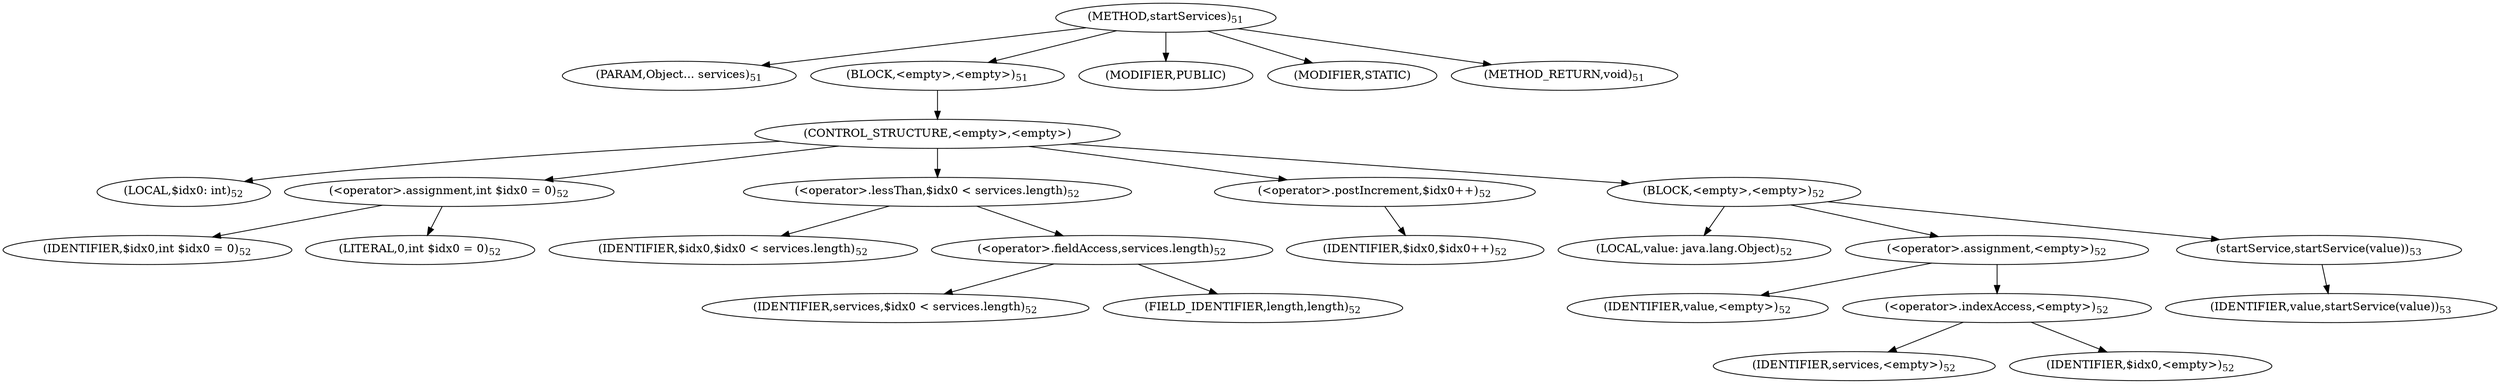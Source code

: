 digraph "startServices" {  
"54" [label = <(METHOD,startServices)<SUB>51</SUB>> ]
"55" [label = <(PARAM,Object... services)<SUB>51</SUB>> ]
"56" [label = <(BLOCK,&lt;empty&gt;,&lt;empty&gt;)<SUB>51</SUB>> ]
"57" [label = <(CONTROL_STRUCTURE,&lt;empty&gt;,&lt;empty&gt;)> ]
"58" [label = <(LOCAL,$idx0: int)<SUB>52</SUB>> ]
"59" [label = <(&lt;operator&gt;.assignment,int $idx0 = 0)<SUB>52</SUB>> ]
"60" [label = <(IDENTIFIER,$idx0,int $idx0 = 0)<SUB>52</SUB>> ]
"61" [label = <(LITERAL,0,int $idx0 = 0)<SUB>52</SUB>> ]
"62" [label = <(&lt;operator&gt;.lessThan,$idx0 &lt; services.length)<SUB>52</SUB>> ]
"63" [label = <(IDENTIFIER,$idx0,$idx0 &lt; services.length)<SUB>52</SUB>> ]
"64" [label = <(&lt;operator&gt;.fieldAccess,services.length)<SUB>52</SUB>> ]
"65" [label = <(IDENTIFIER,services,$idx0 &lt; services.length)<SUB>52</SUB>> ]
"66" [label = <(FIELD_IDENTIFIER,length,length)<SUB>52</SUB>> ]
"67" [label = <(&lt;operator&gt;.postIncrement,$idx0++)<SUB>52</SUB>> ]
"68" [label = <(IDENTIFIER,$idx0,$idx0++)<SUB>52</SUB>> ]
"69" [label = <(BLOCK,&lt;empty&gt;,&lt;empty&gt;)<SUB>52</SUB>> ]
"70" [label = <(LOCAL,value: java.lang.Object)<SUB>52</SUB>> ]
"71" [label = <(&lt;operator&gt;.assignment,&lt;empty&gt;)<SUB>52</SUB>> ]
"72" [label = <(IDENTIFIER,value,&lt;empty&gt;)<SUB>52</SUB>> ]
"73" [label = <(&lt;operator&gt;.indexAccess,&lt;empty&gt;)<SUB>52</SUB>> ]
"74" [label = <(IDENTIFIER,services,&lt;empty&gt;)<SUB>52</SUB>> ]
"75" [label = <(IDENTIFIER,$idx0,&lt;empty&gt;)<SUB>52</SUB>> ]
"76" [label = <(startService,startService(value))<SUB>53</SUB>> ]
"77" [label = <(IDENTIFIER,value,startService(value))<SUB>53</SUB>> ]
"78" [label = <(MODIFIER,PUBLIC)> ]
"79" [label = <(MODIFIER,STATIC)> ]
"80" [label = <(METHOD_RETURN,void)<SUB>51</SUB>> ]
  "54" -> "55" 
  "54" -> "56" 
  "54" -> "78" 
  "54" -> "79" 
  "54" -> "80" 
  "56" -> "57" 
  "57" -> "58" 
  "57" -> "59" 
  "57" -> "62" 
  "57" -> "67" 
  "57" -> "69" 
  "59" -> "60" 
  "59" -> "61" 
  "62" -> "63" 
  "62" -> "64" 
  "64" -> "65" 
  "64" -> "66" 
  "67" -> "68" 
  "69" -> "70" 
  "69" -> "71" 
  "69" -> "76" 
  "71" -> "72" 
  "71" -> "73" 
  "73" -> "74" 
  "73" -> "75" 
  "76" -> "77" 
}
